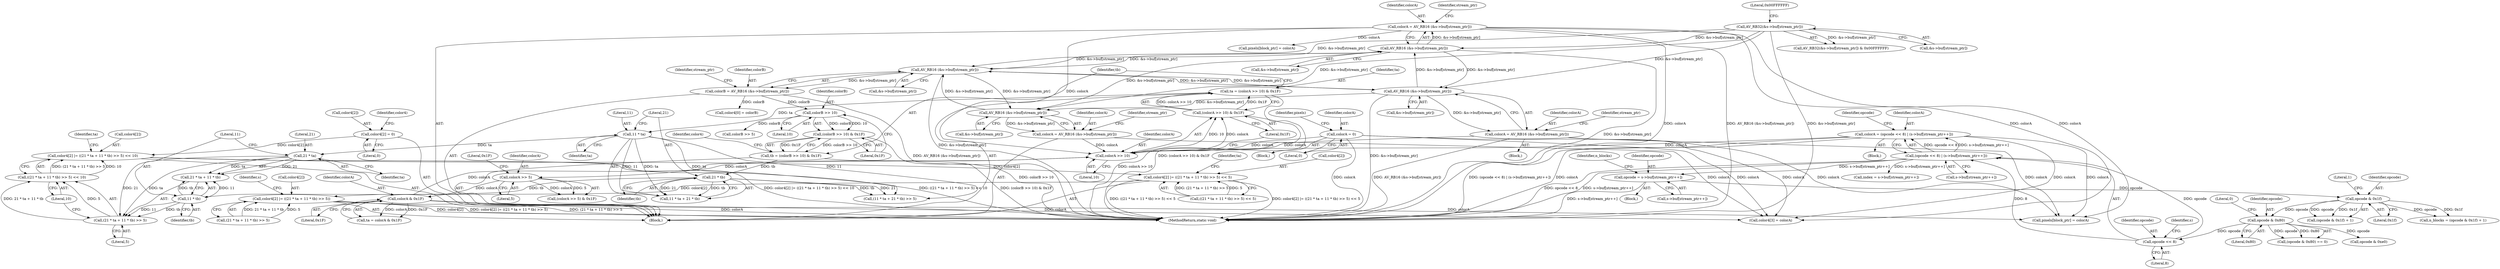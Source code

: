 digraph "0_FFmpeg_3819db745da2ac7fb3faacb116788c32f4753f34@array" {
"1000461" [label="(Call,color4[2] |= ((21 * ta + 11 * tb) >> 5) << 10)"];
"1000422" [label="(Call,color4[2] = 0)"];
"1000465" [label="(Call,((21 * ta + 11 * tb) >> 5) << 10)"];
"1000466" [label="(Call,(21 * ta + 11 * tb) >> 5)"];
"1000468" [label="(Call,21 * ta)"];
"1000453" [label="(Call,11 * ta)"];
"1000432" [label="(Call,ta = (colorA >> 10) & 0x1F)"];
"1000434" [label="(Call,(colorA >> 10) & 0x1F)"];
"1000435" [label="(Call,colorA >> 10)"];
"1000333" [label="(Call,colorA = AV_RB16 (&s->buf[stream_ptr]))"];
"1000335" [label="(Call,AV_RB16 (&s->buf[stream_ptr]))"];
"1000402" [label="(Call,AV_RB16 (&s->buf[stream_ptr]))"];
"1000675" [label="(Call,AV_RB16 (&s->buf[stream_ptr]))"];
"1000212" [label="(Call,AV_RB32(&s->buf[stream_ptr]))"];
"1000389" [label="(Call,AV_RB16 (&s->buf[stream_ptr]))"];
"1000387" [label="(Call,colorA = AV_RB16 (&s->buf[stream_ptr]))"];
"1000522" [label="(Call,colorA & 0x1F)"];
"1000479" [label="(Call,colorA >> 5)"];
"1000157" [label="(Call,colorA = 0)"];
"1000288" [label="(Call,colorA = (opcode << 8) | (s->buf[stream_ptr++]))"];
"1000290" [label="(Call,(opcode << 8) | (s->buf[stream_ptr++]))"];
"1000291" [label="(Call,opcode << 8)"];
"1000283" [label="(Call,opcode & 0x80)"];
"1000277" [label="(Call,opcode & 0x1f)"];
"1000266" [label="(Call,opcode = s->buf[stream_ptr++])"];
"1000673" [label="(Call,colorA = AV_RB16 (&s->buf[stream_ptr]))"];
"1000471" [label="(Call,11 * tb)"];
"1000456" [label="(Call,21 * tb)"];
"1000439" [label="(Call,tb = (colorB >> 10) & 0x1F)"];
"1000441" [label="(Call,(colorB >> 10) & 0x1F)"];
"1000442" [label="(Call,colorB >> 10)"];
"1000400" [label="(Call,colorB = AV_RB16 (&s->buf[stream_ptr]))"];
"1000505" [label="(Call,color4[2] |= ((21 * ta + 11 * tb) >> 5) << 5)"];
"1000543" [label="(Call,color4[2] |= ((21 * ta + 11 * tb) >> 5))"];
"1000265" [label="(Block,)"];
"1000482" [label="(Literal,0x1F)"];
"1000453" [label="(Call,11 * ta)"];
"1000274" [label="(Call,n_blocks = (opcode & 0x1f) + 1)"];
"1000401" [label="(Identifier,colorB)"];
"1000477" [label="(Identifier,ta)"];
"1000672" [label="(Block,)"];
"1000509" [label="(Call,((21 * ta + 11 * tb) >> 5) << 5)"];
"1000469" [label="(Literal,21)"];
"1000288" [label="(Call,colorA = (opcode << 8) | (s->buf[stream_ptr++]))"];
"1000547" [label="(Call,(21 * ta + 11 * tb) >> 5)"];
"1000402" [label="(Call,AV_RB16 (&s->buf[stream_ptr]))"];
"1000286" [label="(Literal,0)"];
"1000475" [label="(Literal,10)"];
"1000451" [label="(Call,(11 * ta + 21 * tb) >> 5)"];
"1000506" [label="(Call,color4[2])"];
"1000293" [label="(Literal,8)"];
"1000675" [label="(Call,AV_RB16 (&s->buf[stream_ptr]))"];
"1000470" [label="(Identifier,ta)"];
"1000505" [label="(Call,color4[2] |= ((21 * ta + 11 * tb) >> 5) << 5)"];
"1000158" [label="(Identifier,colorA)"];
"1000586" [label="(Call,index = s->buf[stream_ptr++])"];
"1000336" [label="(Call,&s->buf[stream_ptr])"];
"1000403" [label="(Call,&s->buf[stream_ptr])"];
"1000444" [label="(Literal,10)"];
"1000122" [label="(Block,)"];
"1000436" [label="(Identifier,colorA)"];
"1000290" [label="(Call,(opcode << 8) | (s->buf[stream_ptr++]))"];
"1000433" [label="(Identifier,ta)"];
"1000285" [label="(Literal,0x80)"];
"1000466" [label="(Call,(21 * ta + 11 * tb) >> 5)"];
"1000479" [label="(Call,colorA >> 5)"];
"1000437" [label="(Literal,10)"];
"1000277" [label="(Call,opcode & 0x1f)"];
"1000683" [label="(Identifier,stream_ptr)"];
"1000455" [label="(Identifier,ta)"];
"1000454" [label="(Literal,11)"];
"1000461" [label="(Call,color4[2] |= ((21 * ta + 11 * tb) >> 5) << 10)"];
"1000435" [label="(Call,colorA >> 10)"];
"1000478" [label="(Call,(colorA >> 5) & 0x1F)"];
"1000266" [label="(Call,opcode = s->buf[stream_ptr++])"];
"1000275" [label="(Identifier,n_blocks)"];
"1000212" [label="(Call,AV_RB32(&s->buf[stream_ptr]))"];
"1000422" [label="(Call,color4[2] = 0)"];
"1000432" [label="(Call,ta = (colorA >> 10) & 0x1F)"];
"1000434" [label="(Call,(colorA >> 10) & 0x1F)"];
"1000389" [label="(Call,AV_RB16 (&s->buf[stream_ptr]))"];
"1000159" [label="(Literal,0)"];
"1000481" [label="(Literal,5)"];
"1000280" [label="(Literal,1)"];
"1000674" [label="(Identifier,colorA)"];
"1000521" [label="(Identifier,ta)"];
"1000474" [label="(Literal,5)"];
"1000438" [label="(Literal,0x1F)"];
"1000448" [label="(Identifier,color4)"];
"1000292" [label="(Identifier,opcode)"];
"1000324" [label="(Block,)"];
"1000268" [label="(Call,s->buf[stream_ptr++])"];
"1000439" [label="(Call,tb = (colorB >> 10) & 0x1F)"];
"1000443" [label="(Identifier,colorB)"];
"1000685" [label="(Call,pixels[block_ptr] = colorA)"];
"1000279" [label="(Literal,0x1f)"];
"1000486" [label="(Call,colorB >> 5)"];
"1000426" [label="(Literal,0)"];
"1000520" [label="(Call,ta = colorA & 0x1F)"];
"1000276" [label="(Call,(opcode & 0x1f) + 1)"];
"1000387" [label="(Call,colorA = AV_RB16 (&s->buf[stream_ptr]))"];
"1000457" [label="(Literal,21)"];
"1000211" [label="(Call,AV_RB32(&s->buf[stream_ptr]) & 0x00FFFFFF)"];
"1000294" [label="(Call,s->buf[stream_ptr++])"];
"1000400" [label="(Call,colorB = AV_RB16 (&s->buf[stream_ptr]))"];
"1000335" [label="(Call,AV_RB16 (&s->buf[stream_ptr]))"];
"1000334" [label="(Identifier,colorA)"];
"1000673" [label="(Call,colorA = AV_RB16 (&s->buf[stream_ptr]))"];
"1000442" [label="(Call,colorB >> 10)"];
"1000423" [label="(Call,color4[2])"];
"1000462" [label="(Call,color4[2])"];
"1000397" [label="(Identifier,stream_ptr)"];
"1000296" [label="(Identifier,s)"];
"1000429" [label="(Identifier,color4)"];
"1000709" [label="(MethodReturn,static void)"];
"1000468" [label="(Call,21 * ta)"];
"1000452" [label="(Call,11 * ta + 21 * tb)"];
"1000343" [label="(Identifier,stream_ptr)"];
"1000456" [label="(Call,21 * tb)"];
"1000471" [label="(Call,11 * tb)"];
"1000283" [label="(Call,opcode & 0x80)"];
"1000219" [label="(Literal,0x00FFFFFF)"];
"1000410" [label="(Identifier,stream_ptr)"];
"1000267" [label="(Identifier,opcode)"];
"1000291" [label="(Call,opcode << 8)"];
"1000465" [label="(Call,((21 * ta + 11 * tb) >> 5) << 10)"];
"1000157" [label="(Call,colorA = 0)"];
"1000278" [label="(Identifier,opcode)"];
"1000333" [label="(Call,colorA = AV_RB16 (&s->buf[stream_ptr]))"];
"1000560" [label="(Identifier,s)"];
"1000213" [label="(Call,&s->buf[stream_ptr])"];
"1000440" [label="(Identifier,tb)"];
"1000284" [label="(Identifier,opcode)"];
"1000480" [label="(Identifier,colorA)"];
"1000427" [label="(Call,color4[3] = colorA)"];
"1000522" [label="(Call,colorA & 0x1F)"];
"1000388" [label="(Identifier,colorA)"];
"1000168" [label="(Identifier,pixels)"];
"1000301" [label="(Identifier,opcode)"];
"1000441" [label="(Call,(colorB >> 10) & 0x1F)"];
"1000390" [label="(Call,&s->buf[stream_ptr])"];
"1000282" [label="(Call,(opcode & 0x80) == 0)"];
"1000287" [label="(Block,)"];
"1000524" [label="(Literal,0x1F)"];
"1000467" [label="(Call,21 * ta + 11 * tb)"];
"1000676" [label="(Call,&s->buf[stream_ptr])"];
"1000544" [label="(Call,color4[2])"];
"1000289" [label="(Identifier,colorA)"];
"1000472" [label="(Literal,11)"];
"1000445" [label="(Literal,0x1F)"];
"1000458" [label="(Identifier,tb)"];
"1000543" [label="(Call,color4[2] |= ((21 * ta + 11 * tb) >> 5))"];
"1000321" [label="(Call,opcode & 0xe0)"];
"1000523" [label="(Identifier,colorA)"];
"1000473" [label="(Identifier,tb)"];
"1000412" [label="(Call,color4[0] = colorB)"];
"1000374" [label="(Call,pixels[block_ptr] = colorA)"];
"1000461" -> "1000324"  [label="AST: "];
"1000461" -> "1000465"  [label="CFG: "];
"1000462" -> "1000461"  [label="AST: "];
"1000465" -> "1000461"  [label="AST: "];
"1000477" -> "1000461"  [label="CFG: "];
"1000461" -> "1000709"  [label="DDG: color4[2] |= ((21 * ta + 11 * tb) >> 5) << 10"];
"1000461" -> "1000709"  [label="DDG: ((21 * ta + 11 * tb) >> 5) << 10"];
"1000422" -> "1000461"  [label="DDG: color4[2]"];
"1000465" -> "1000461"  [label="DDG: (21 * ta + 11 * tb) >> 5"];
"1000465" -> "1000461"  [label="DDG: 10"];
"1000461" -> "1000505"  [label="DDG: color4[2]"];
"1000422" -> "1000324"  [label="AST: "];
"1000422" -> "1000426"  [label="CFG: "];
"1000423" -> "1000422"  [label="AST: "];
"1000426" -> "1000422"  [label="AST: "];
"1000429" -> "1000422"  [label="CFG: "];
"1000465" -> "1000475"  [label="CFG: "];
"1000466" -> "1000465"  [label="AST: "];
"1000475" -> "1000465"  [label="AST: "];
"1000466" -> "1000465"  [label="DDG: 21 * ta + 11 * tb"];
"1000466" -> "1000465"  [label="DDG: 5"];
"1000466" -> "1000474"  [label="CFG: "];
"1000467" -> "1000466"  [label="AST: "];
"1000474" -> "1000466"  [label="AST: "];
"1000475" -> "1000466"  [label="CFG: "];
"1000468" -> "1000466"  [label="DDG: 21"];
"1000468" -> "1000466"  [label="DDG: ta"];
"1000471" -> "1000466"  [label="DDG: 11"];
"1000471" -> "1000466"  [label="DDG: tb"];
"1000468" -> "1000467"  [label="AST: "];
"1000468" -> "1000470"  [label="CFG: "];
"1000469" -> "1000468"  [label="AST: "];
"1000470" -> "1000468"  [label="AST: "];
"1000472" -> "1000468"  [label="CFG: "];
"1000468" -> "1000467"  [label="DDG: 21"];
"1000468" -> "1000467"  [label="DDG: ta"];
"1000453" -> "1000468"  [label="DDG: ta"];
"1000453" -> "1000452"  [label="AST: "];
"1000453" -> "1000455"  [label="CFG: "];
"1000454" -> "1000453"  [label="AST: "];
"1000455" -> "1000453"  [label="AST: "];
"1000457" -> "1000453"  [label="CFG: "];
"1000453" -> "1000451"  [label="DDG: 11"];
"1000453" -> "1000451"  [label="DDG: ta"];
"1000453" -> "1000452"  [label="DDG: 11"];
"1000453" -> "1000452"  [label="DDG: ta"];
"1000432" -> "1000453"  [label="DDG: ta"];
"1000432" -> "1000324"  [label="AST: "];
"1000432" -> "1000434"  [label="CFG: "];
"1000433" -> "1000432"  [label="AST: "];
"1000434" -> "1000432"  [label="AST: "];
"1000440" -> "1000432"  [label="CFG: "];
"1000432" -> "1000709"  [label="DDG: (colorA >> 10) & 0x1F"];
"1000434" -> "1000432"  [label="DDG: colorA >> 10"];
"1000434" -> "1000432"  [label="DDG: 0x1F"];
"1000434" -> "1000438"  [label="CFG: "];
"1000435" -> "1000434"  [label="AST: "];
"1000438" -> "1000434"  [label="AST: "];
"1000434" -> "1000709"  [label="DDG: colorA >> 10"];
"1000435" -> "1000434"  [label="DDG: colorA"];
"1000435" -> "1000434"  [label="DDG: 10"];
"1000435" -> "1000437"  [label="CFG: "];
"1000436" -> "1000435"  [label="AST: "];
"1000437" -> "1000435"  [label="AST: "];
"1000438" -> "1000435"  [label="CFG: "];
"1000333" -> "1000435"  [label="DDG: colorA"];
"1000387" -> "1000435"  [label="DDG: colorA"];
"1000522" -> "1000435"  [label="DDG: colorA"];
"1000157" -> "1000435"  [label="DDG: colorA"];
"1000288" -> "1000435"  [label="DDG: colorA"];
"1000673" -> "1000435"  [label="DDG: colorA"];
"1000435" -> "1000479"  [label="DDG: colorA"];
"1000333" -> "1000324"  [label="AST: "];
"1000333" -> "1000335"  [label="CFG: "];
"1000334" -> "1000333"  [label="AST: "];
"1000335" -> "1000333"  [label="AST: "];
"1000343" -> "1000333"  [label="CFG: "];
"1000333" -> "1000709"  [label="DDG: colorA"];
"1000333" -> "1000709"  [label="DDG: AV_RB16 (&s->buf[stream_ptr])"];
"1000335" -> "1000333"  [label="DDG: &s->buf[stream_ptr]"];
"1000333" -> "1000374"  [label="DDG: colorA"];
"1000333" -> "1000427"  [label="DDG: colorA"];
"1000333" -> "1000685"  [label="DDG: colorA"];
"1000335" -> "1000336"  [label="CFG: "];
"1000336" -> "1000335"  [label="AST: "];
"1000335" -> "1000709"  [label="DDG: &s->buf[stream_ptr]"];
"1000402" -> "1000335"  [label="DDG: &s->buf[stream_ptr]"];
"1000212" -> "1000335"  [label="DDG: &s->buf[stream_ptr]"];
"1000675" -> "1000335"  [label="DDG: &s->buf[stream_ptr]"];
"1000335" -> "1000389"  [label="DDG: &s->buf[stream_ptr]"];
"1000335" -> "1000402"  [label="DDG: &s->buf[stream_ptr]"];
"1000335" -> "1000675"  [label="DDG: &s->buf[stream_ptr]"];
"1000402" -> "1000400"  [label="AST: "];
"1000402" -> "1000403"  [label="CFG: "];
"1000403" -> "1000402"  [label="AST: "];
"1000400" -> "1000402"  [label="CFG: "];
"1000402" -> "1000709"  [label="DDG: &s->buf[stream_ptr]"];
"1000402" -> "1000389"  [label="DDG: &s->buf[stream_ptr]"];
"1000402" -> "1000400"  [label="DDG: &s->buf[stream_ptr]"];
"1000675" -> "1000402"  [label="DDG: &s->buf[stream_ptr]"];
"1000389" -> "1000402"  [label="DDG: &s->buf[stream_ptr]"];
"1000212" -> "1000402"  [label="DDG: &s->buf[stream_ptr]"];
"1000402" -> "1000675"  [label="DDG: &s->buf[stream_ptr]"];
"1000675" -> "1000673"  [label="AST: "];
"1000675" -> "1000676"  [label="CFG: "];
"1000676" -> "1000675"  [label="AST: "];
"1000673" -> "1000675"  [label="CFG: "];
"1000675" -> "1000709"  [label="DDG: &s->buf[stream_ptr]"];
"1000675" -> "1000389"  [label="DDG: &s->buf[stream_ptr]"];
"1000675" -> "1000673"  [label="DDG: &s->buf[stream_ptr]"];
"1000212" -> "1000675"  [label="DDG: &s->buf[stream_ptr]"];
"1000212" -> "1000211"  [label="AST: "];
"1000212" -> "1000213"  [label="CFG: "];
"1000213" -> "1000212"  [label="AST: "];
"1000219" -> "1000212"  [label="CFG: "];
"1000212" -> "1000709"  [label="DDG: &s->buf[stream_ptr]"];
"1000212" -> "1000211"  [label="DDG: &s->buf[stream_ptr]"];
"1000212" -> "1000389"  [label="DDG: &s->buf[stream_ptr]"];
"1000389" -> "1000387"  [label="AST: "];
"1000389" -> "1000390"  [label="CFG: "];
"1000390" -> "1000389"  [label="AST: "];
"1000387" -> "1000389"  [label="CFG: "];
"1000389" -> "1000387"  [label="DDG: &s->buf[stream_ptr]"];
"1000387" -> "1000324"  [label="AST: "];
"1000388" -> "1000387"  [label="AST: "];
"1000397" -> "1000387"  [label="CFG: "];
"1000387" -> "1000427"  [label="DDG: colorA"];
"1000522" -> "1000520"  [label="AST: "];
"1000522" -> "1000524"  [label="CFG: "];
"1000523" -> "1000522"  [label="AST: "];
"1000524" -> "1000522"  [label="AST: "];
"1000520" -> "1000522"  [label="CFG: "];
"1000522" -> "1000709"  [label="DDG: colorA"];
"1000522" -> "1000427"  [label="DDG: colorA"];
"1000522" -> "1000520"  [label="DDG: colorA"];
"1000522" -> "1000520"  [label="DDG: 0x1F"];
"1000479" -> "1000522"  [label="DDG: colorA"];
"1000522" -> "1000685"  [label="DDG: colorA"];
"1000479" -> "1000478"  [label="AST: "];
"1000479" -> "1000481"  [label="CFG: "];
"1000480" -> "1000479"  [label="AST: "];
"1000481" -> "1000479"  [label="AST: "];
"1000482" -> "1000479"  [label="CFG: "];
"1000479" -> "1000478"  [label="DDG: colorA"];
"1000479" -> "1000478"  [label="DDG: 5"];
"1000157" -> "1000122"  [label="AST: "];
"1000157" -> "1000159"  [label="CFG: "];
"1000158" -> "1000157"  [label="AST: "];
"1000159" -> "1000157"  [label="AST: "];
"1000168" -> "1000157"  [label="CFG: "];
"1000157" -> "1000709"  [label="DDG: colorA"];
"1000157" -> "1000427"  [label="DDG: colorA"];
"1000157" -> "1000685"  [label="DDG: colorA"];
"1000288" -> "1000287"  [label="AST: "];
"1000288" -> "1000290"  [label="CFG: "];
"1000289" -> "1000288"  [label="AST: "];
"1000290" -> "1000288"  [label="AST: "];
"1000301" -> "1000288"  [label="CFG: "];
"1000288" -> "1000709"  [label="DDG: (opcode << 8) | (s->buf[stream_ptr++])"];
"1000288" -> "1000709"  [label="DDG: colorA"];
"1000290" -> "1000288"  [label="DDG: opcode << 8"];
"1000290" -> "1000288"  [label="DDG: s->buf[stream_ptr++]"];
"1000288" -> "1000427"  [label="DDG: colorA"];
"1000288" -> "1000685"  [label="DDG: colorA"];
"1000290" -> "1000294"  [label="CFG: "];
"1000291" -> "1000290"  [label="AST: "];
"1000294" -> "1000290"  [label="AST: "];
"1000290" -> "1000709"  [label="DDG: opcode << 8"];
"1000290" -> "1000709"  [label="DDG: s->buf[stream_ptr++]"];
"1000290" -> "1000266"  [label="DDG: s->buf[stream_ptr++]"];
"1000291" -> "1000290"  [label="DDG: opcode"];
"1000291" -> "1000290"  [label="DDG: 8"];
"1000290" -> "1000586"  [label="DDG: s->buf[stream_ptr++]"];
"1000291" -> "1000293"  [label="CFG: "];
"1000292" -> "1000291"  [label="AST: "];
"1000293" -> "1000291"  [label="AST: "];
"1000296" -> "1000291"  [label="CFG: "];
"1000283" -> "1000291"  [label="DDG: opcode"];
"1000283" -> "1000282"  [label="AST: "];
"1000283" -> "1000285"  [label="CFG: "];
"1000284" -> "1000283"  [label="AST: "];
"1000285" -> "1000283"  [label="AST: "];
"1000286" -> "1000283"  [label="CFG: "];
"1000283" -> "1000282"  [label="DDG: opcode"];
"1000283" -> "1000282"  [label="DDG: 0x80"];
"1000277" -> "1000283"  [label="DDG: opcode"];
"1000283" -> "1000321"  [label="DDG: opcode"];
"1000277" -> "1000276"  [label="AST: "];
"1000277" -> "1000279"  [label="CFG: "];
"1000278" -> "1000277"  [label="AST: "];
"1000279" -> "1000277"  [label="AST: "];
"1000280" -> "1000277"  [label="CFG: "];
"1000277" -> "1000274"  [label="DDG: opcode"];
"1000277" -> "1000274"  [label="DDG: 0x1f"];
"1000277" -> "1000276"  [label="DDG: opcode"];
"1000277" -> "1000276"  [label="DDG: 0x1f"];
"1000266" -> "1000277"  [label="DDG: opcode"];
"1000266" -> "1000265"  [label="AST: "];
"1000266" -> "1000268"  [label="CFG: "];
"1000267" -> "1000266"  [label="AST: "];
"1000268" -> "1000266"  [label="AST: "];
"1000275" -> "1000266"  [label="CFG: "];
"1000266" -> "1000709"  [label="DDG: s->buf[stream_ptr++]"];
"1000673" -> "1000672"  [label="AST: "];
"1000674" -> "1000673"  [label="AST: "];
"1000683" -> "1000673"  [label="CFG: "];
"1000673" -> "1000709"  [label="DDG: AV_RB16 (&s->buf[stream_ptr])"];
"1000673" -> "1000427"  [label="DDG: colorA"];
"1000673" -> "1000685"  [label="DDG: colorA"];
"1000471" -> "1000467"  [label="AST: "];
"1000471" -> "1000473"  [label="CFG: "];
"1000472" -> "1000471"  [label="AST: "];
"1000473" -> "1000471"  [label="AST: "];
"1000467" -> "1000471"  [label="CFG: "];
"1000471" -> "1000467"  [label="DDG: 11"];
"1000471" -> "1000467"  [label="DDG: tb"];
"1000456" -> "1000471"  [label="DDG: tb"];
"1000456" -> "1000452"  [label="AST: "];
"1000456" -> "1000458"  [label="CFG: "];
"1000457" -> "1000456"  [label="AST: "];
"1000458" -> "1000456"  [label="AST: "];
"1000452" -> "1000456"  [label="CFG: "];
"1000456" -> "1000451"  [label="DDG: 21"];
"1000456" -> "1000451"  [label="DDG: tb"];
"1000456" -> "1000452"  [label="DDG: 21"];
"1000456" -> "1000452"  [label="DDG: tb"];
"1000439" -> "1000456"  [label="DDG: tb"];
"1000439" -> "1000324"  [label="AST: "];
"1000439" -> "1000441"  [label="CFG: "];
"1000440" -> "1000439"  [label="AST: "];
"1000441" -> "1000439"  [label="AST: "];
"1000448" -> "1000439"  [label="CFG: "];
"1000439" -> "1000709"  [label="DDG: (colorB >> 10) & 0x1F"];
"1000441" -> "1000439"  [label="DDG: colorB >> 10"];
"1000441" -> "1000439"  [label="DDG: 0x1F"];
"1000441" -> "1000445"  [label="CFG: "];
"1000442" -> "1000441"  [label="AST: "];
"1000445" -> "1000441"  [label="AST: "];
"1000441" -> "1000709"  [label="DDG: colorB >> 10"];
"1000442" -> "1000441"  [label="DDG: colorB"];
"1000442" -> "1000441"  [label="DDG: 10"];
"1000442" -> "1000444"  [label="CFG: "];
"1000443" -> "1000442"  [label="AST: "];
"1000444" -> "1000442"  [label="AST: "];
"1000445" -> "1000442"  [label="CFG: "];
"1000400" -> "1000442"  [label="DDG: colorB"];
"1000442" -> "1000486"  [label="DDG: colorB"];
"1000400" -> "1000324"  [label="AST: "];
"1000401" -> "1000400"  [label="AST: "];
"1000410" -> "1000400"  [label="CFG: "];
"1000400" -> "1000709"  [label="DDG: AV_RB16 (&s->buf[stream_ptr])"];
"1000400" -> "1000412"  [label="DDG: colorB"];
"1000505" -> "1000324"  [label="AST: "];
"1000505" -> "1000509"  [label="CFG: "];
"1000506" -> "1000505"  [label="AST: "];
"1000509" -> "1000505"  [label="AST: "];
"1000521" -> "1000505"  [label="CFG: "];
"1000505" -> "1000709"  [label="DDG: ((21 * ta + 11 * tb) >> 5) << 5"];
"1000505" -> "1000709"  [label="DDG: color4[2] |= ((21 * ta + 11 * tb) >> 5) << 5"];
"1000509" -> "1000505"  [label="DDG: (21 * ta + 11 * tb) >> 5"];
"1000509" -> "1000505"  [label="DDG: 5"];
"1000505" -> "1000543"  [label="DDG: color4[2]"];
"1000543" -> "1000324"  [label="AST: "];
"1000543" -> "1000547"  [label="CFG: "];
"1000544" -> "1000543"  [label="AST: "];
"1000547" -> "1000543"  [label="AST: "];
"1000560" -> "1000543"  [label="CFG: "];
"1000543" -> "1000709"  [label="DDG: color4[2] |= ((21 * ta + 11 * tb) >> 5)"];
"1000543" -> "1000709"  [label="DDG: (21 * ta + 11 * tb) >> 5"];
"1000543" -> "1000709"  [label="DDG: color4[2]"];
"1000547" -> "1000543"  [label="DDG: 21 * ta + 11 * tb"];
"1000547" -> "1000543"  [label="DDG: 5"];
}
